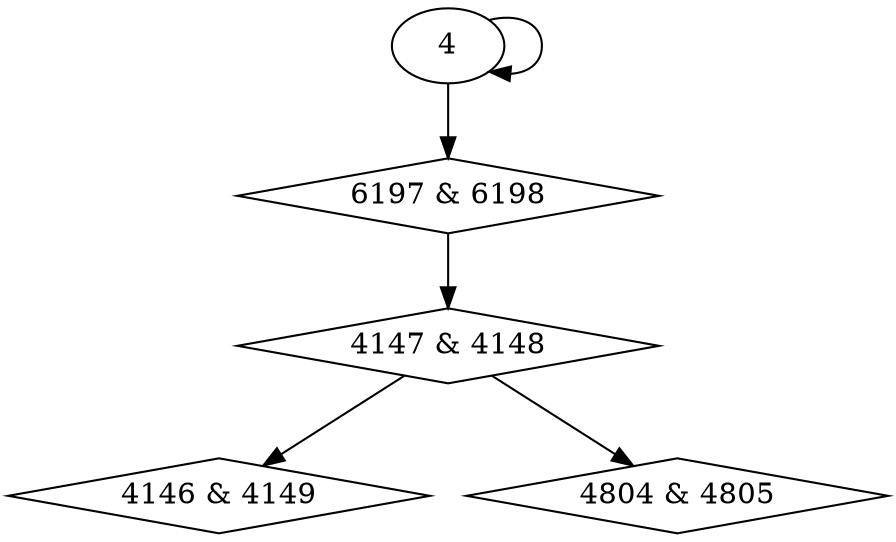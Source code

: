 digraph {
0 [label = "4146 & 4149", shape = diamond];
1 [label = "4147 & 4148", shape = diamond];
2 [label = "4804 & 4805", shape = diamond];
3 [label = "6197 & 6198", shape = diamond];
1 -> 0;
3 -> 1;
1 -> 2;
4 -> 3;
4 -> 4;
}
